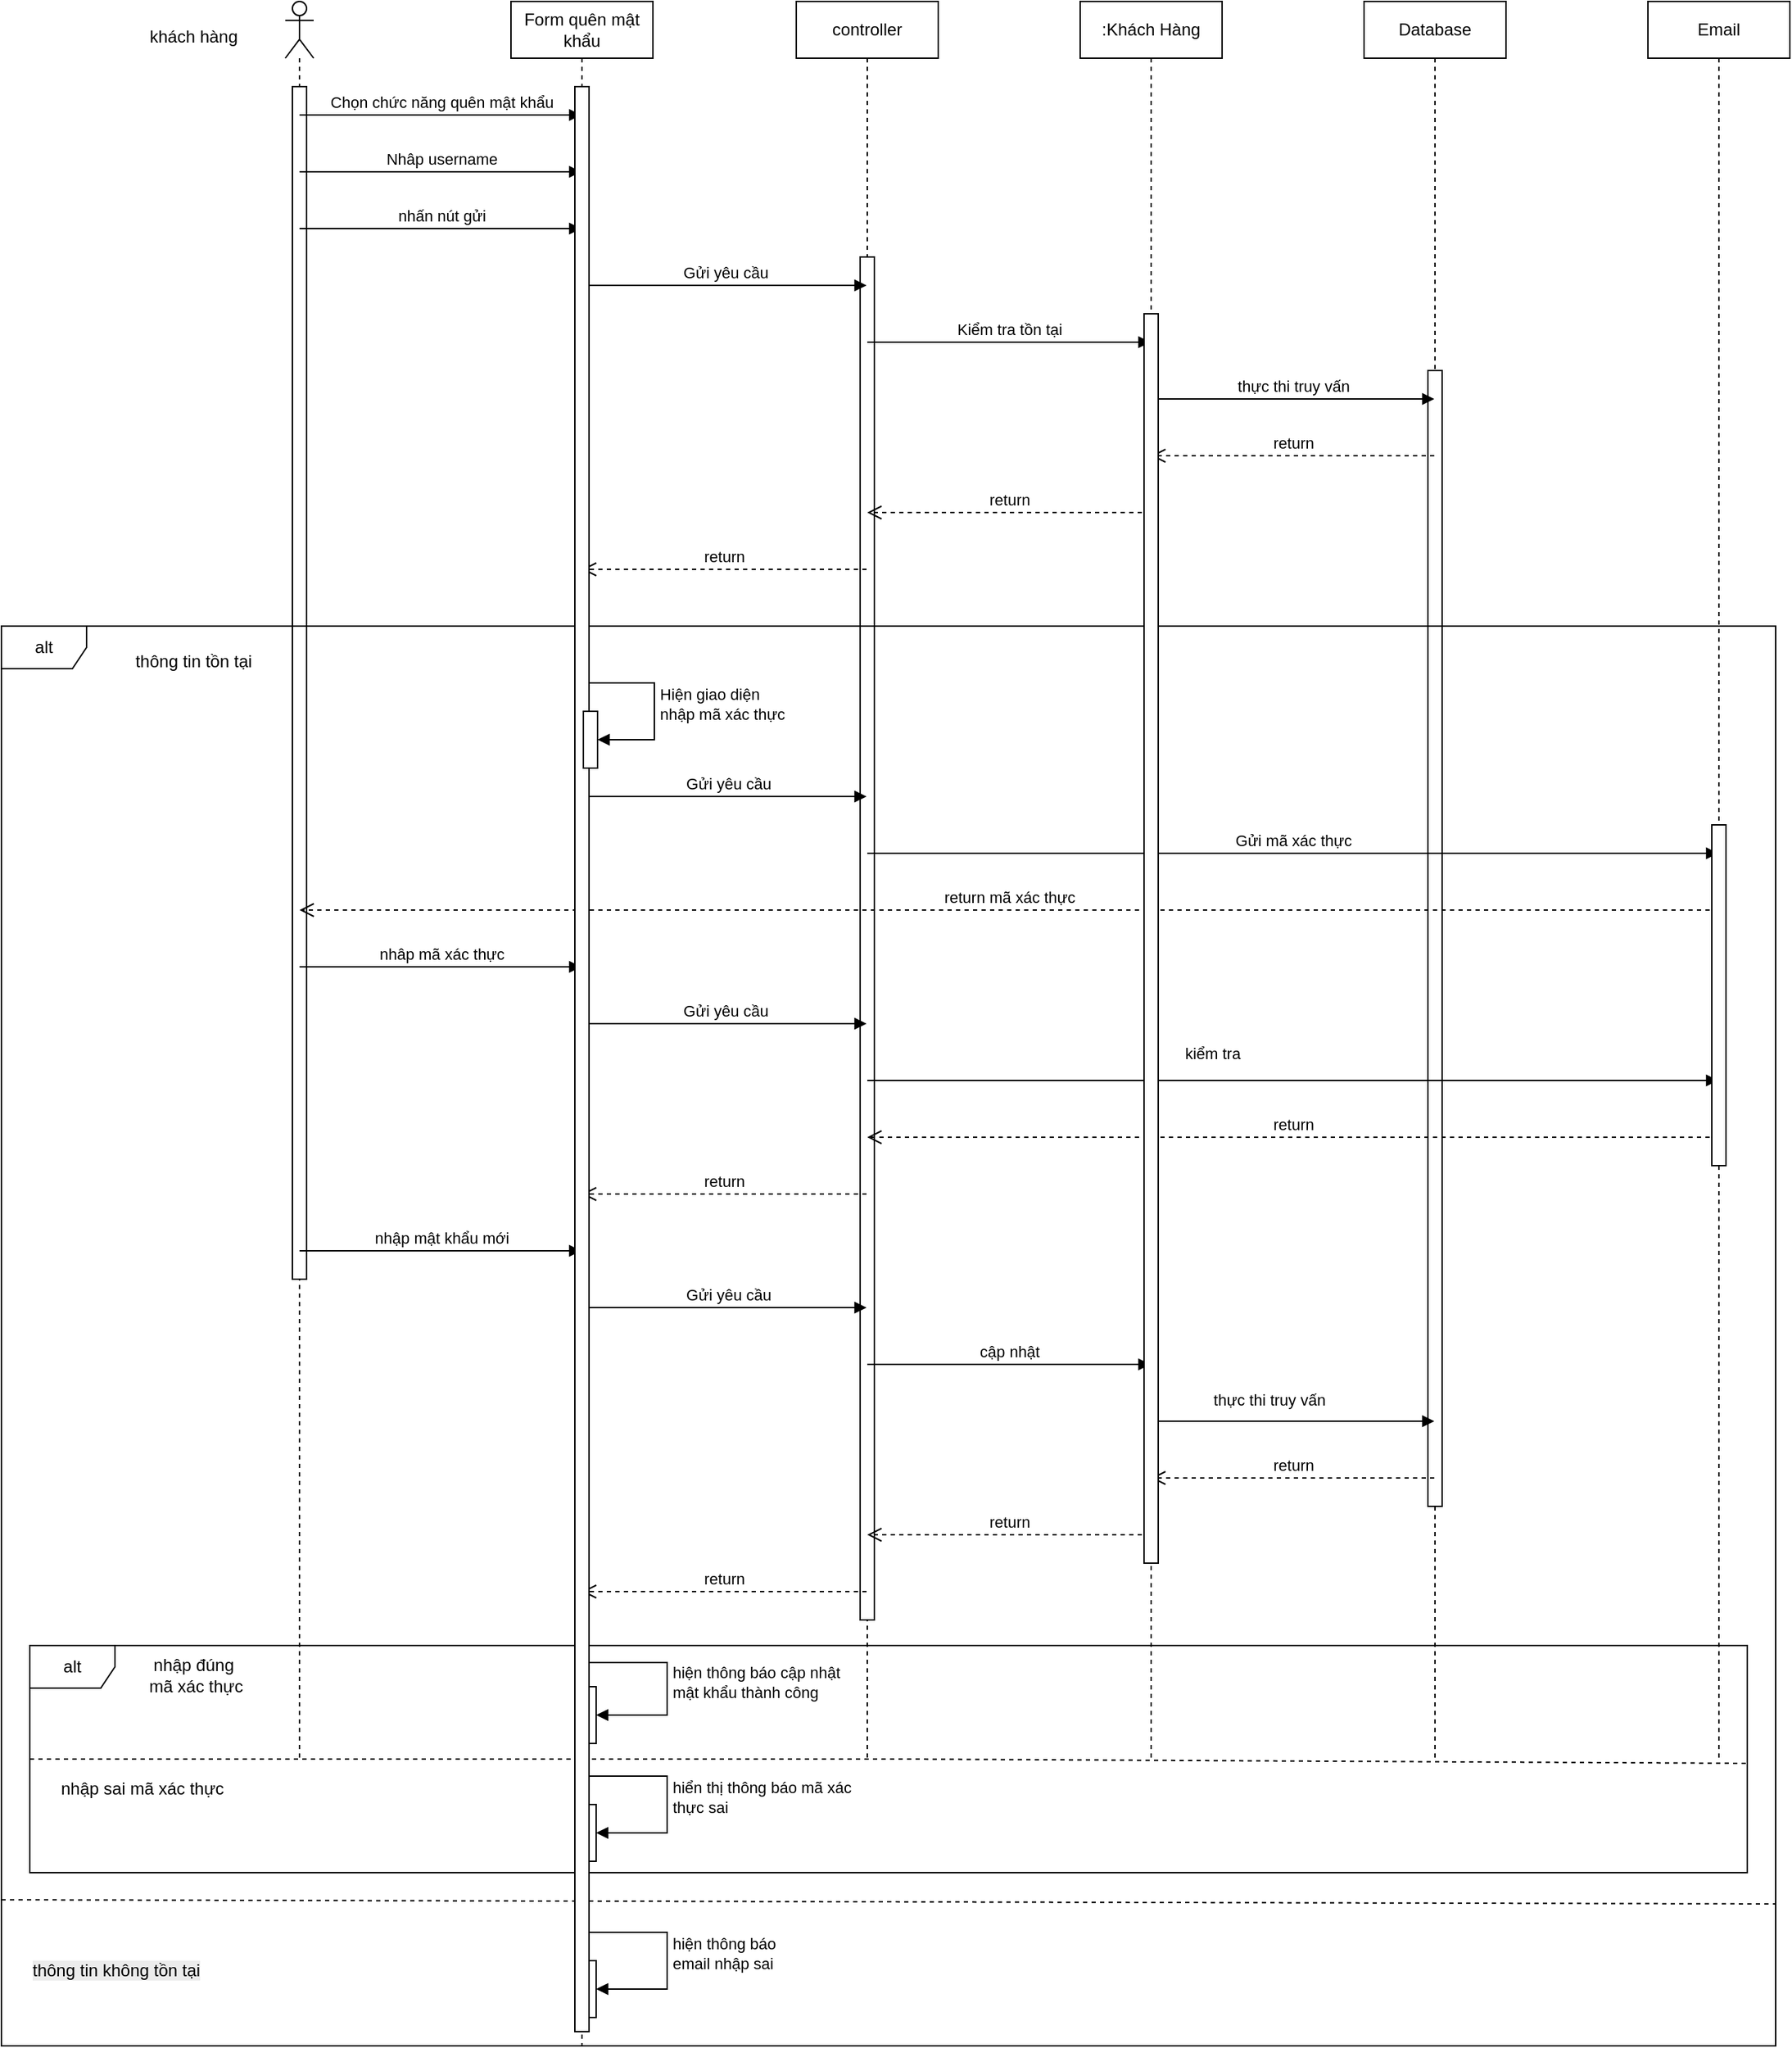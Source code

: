 <mxfile version="26.2.2">
  <diagram name="Page-1" id="syJIYW2bs6vogzkC_fHn">
    <mxGraphModel dx="3793" dy="2846" grid="1" gridSize="10" guides="1" tooltips="1" connect="1" arrows="1" fold="1" page="1" pageScale="1" pageWidth="850" pageHeight="1100" math="0" shadow="0">
      <root>
        <mxCell id="0" />
        <mxCell id="1" parent="0" />
        <mxCell id="UJzDAcCzFmksDbg4WFvt-1" value="Form quên mật khẩu" style="shape=umlLifeline;perimeter=lifelinePerimeter;whiteSpace=wrap;html=1;container=1;dropTarget=0;collapsible=0;recursiveResize=0;outlineConnect=0;portConstraint=eastwest;newEdgeStyle={&quot;curved&quot;:0,&quot;rounded&quot;:0};" parent="1" vertex="1">
          <mxGeometry x="-51" y="-40" width="100" height="1440" as="geometry" />
        </mxCell>
        <mxCell id="UJzDAcCzFmksDbg4WFvt-2" value=":Khách Hàng" style="shape=umlLifeline;perimeter=lifelinePerimeter;whiteSpace=wrap;html=1;container=1;dropTarget=0;collapsible=0;recursiveResize=0;outlineConnect=0;portConstraint=eastwest;newEdgeStyle={&quot;curved&quot;:0,&quot;rounded&quot;:0};" parent="1" vertex="1">
          <mxGeometry x="350" y="-40" width="100" height="1240" as="geometry" />
        </mxCell>
        <mxCell id="UJzDAcCzFmksDbg4WFvt-3" value="controller" style="shape=umlLifeline;perimeter=lifelinePerimeter;whiteSpace=wrap;html=1;container=1;dropTarget=0;collapsible=0;recursiveResize=0;outlineConnect=0;portConstraint=eastwest;newEdgeStyle={&quot;curved&quot;:0,&quot;rounded&quot;:0};" parent="1" vertex="1">
          <mxGeometry x="150" y="-40" width="100" height="1240" as="geometry" />
        </mxCell>
        <mxCell id="Y9079R9nerFKjN1x_bQ0-10" value="" style="html=1;points=[[0,0,0,0,5],[0,1,0,0,-5],[1,0,0,0,5],[1,1,0,0,-5]];perimeter=orthogonalPerimeter;outlineConnect=0;targetShapes=umlLifeline;portConstraint=eastwest;newEdgeStyle={&quot;curved&quot;:0,&quot;rounded&quot;:0};" vertex="1" parent="UJzDAcCzFmksDbg4WFvt-3">
          <mxGeometry x="45" y="180" width="10" height="960" as="geometry" />
        </mxCell>
        <mxCell id="UJzDAcCzFmksDbg4WFvt-4" value="Database" style="shape=umlLifeline;perimeter=lifelinePerimeter;whiteSpace=wrap;html=1;container=1;dropTarget=0;collapsible=0;recursiveResize=0;outlineConnect=0;portConstraint=eastwest;newEdgeStyle={&quot;curved&quot;:0,&quot;rounded&quot;:0};" parent="1" vertex="1">
          <mxGeometry x="550" y="-40" width="100" height="1240" as="geometry" />
        </mxCell>
        <mxCell id="Y9079R9nerFKjN1x_bQ0-12" value="" style="html=1;points=[[0,0,0,0,5],[0,1,0,0,-5],[1,0,0,0,5],[1,1,0,0,-5]];perimeter=orthogonalPerimeter;outlineConnect=0;targetShapes=umlLifeline;portConstraint=eastwest;newEdgeStyle={&quot;curved&quot;:0,&quot;rounded&quot;:0};" vertex="1" parent="UJzDAcCzFmksDbg4WFvt-4">
          <mxGeometry x="45" y="260" width="10" height="800" as="geometry" />
        </mxCell>
        <mxCell id="UJzDAcCzFmksDbg4WFvt-5" value="Email" style="shape=umlLifeline;perimeter=lifelinePerimeter;whiteSpace=wrap;html=1;container=1;dropTarget=0;collapsible=0;recursiveResize=0;outlineConnect=0;portConstraint=eastwest;newEdgeStyle={&quot;curved&quot;:0,&quot;rounded&quot;:0};" parent="1" vertex="1">
          <mxGeometry x="750" y="-40" width="100" height="1240" as="geometry" />
        </mxCell>
        <mxCell id="UJzDAcCzFmksDbg4WFvt-6" value="" style="shape=umlLifeline;perimeter=lifelinePerimeter;whiteSpace=wrap;html=1;container=1;dropTarget=0;collapsible=0;recursiveResize=0;outlineConnect=0;portConstraint=eastwest;newEdgeStyle={&quot;curved&quot;:0,&quot;rounded&quot;:0};participant=umlActor;" parent="1" vertex="1">
          <mxGeometry x="-210" y="-40" width="20" height="1240" as="geometry" />
        </mxCell>
        <mxCell id="Y9079R9nerFKjN1x_bQ0-9" value="" style="html=1;points=[[0,0,0,0,5],[0,1,0,0,-5],[1,0,0,0,5],[1,1,0,0,-5]];perimeter=orthogonalPerimeter;outlineConnect=0;targetShapes=umlLifeline;portConstraint=eastwest;newEdgeStyle={&quot;curved&quot;:0,&quot;rounded&quot;:0};" vertex="1" parent="UJzDAcCzFmksDbg4WFvt-6">
          <mxGeometry x="5" y="60" width="10" height="840" as="geometry" />
        </mxCell>
        <mxCell id="UJzDAcCzFmksDbg4WFvt-8" value="Nhâp username" style="html=1;verticalAlign=bottom;endArrow=block;curved=0;rounded=0;" parent="1" target="UJzDAcCzFmksDbg4WFvt-1" edge="1" source="UJzDAcCzFmksDbg4WFvt-6">
          <mxGeometry width="80" relative="1" as="geometry">
            <mxPoint x="-210" y="120" as="sourcePoint" />
            <mxPoint x="-130" y="120" as="targetPoint" />
            <Array as="points">
              <mxPoint x="-150" y="80" />
              <mxPoint x="-90" y="80" />
            </Array>
          </mxGeometry>
        </mxCell>
        <mxCell id="UJzDAcCzFmksDbg4WFvt-9" value="nhấn nút gửi" style="html=1;verticalAlign=bottom;endArrow=block;curved=0;rounded=0;" parent="1" edge="1" target="UJzDAcCzFmksDbg4WFvt-1" source="UJzDAcCzFmksDbg4WFvt-6">
          <mxGeometry width="80" relative="1" as="geometry">
            <mxPoint x="-205" y="161" as="sourcePoint" />
            <mxPoint x="9.5" y="161" as="targetPoint" />
            <Array as="points">
              <mxPoint x="-120" y="120" />
            </Array>
          </mxGeometry>
        </mxCell>
        <mxCell id="UJzDAcCzFmksDbg4WFvt-11" value="alt" style="shape=umlFrame;whiteSpace=wrap;html=1;pointerEvents=0;" parent="1" vertex="1">
          <mxGeometry x="-410" y="400" width="1250" height="1000" as="geometry" />
        </mxCell>
        <mxCell id="UJzDAcCzFmksDbg4WFvt-16" value="Gửi yêu cầu" style="html=1;verticalAlign=bottom;endArrow=block;curved=0;rounded=0;" parent="1" edge="1" target="UJzDAcCzFmksDbg4WFvt-3" source="UJzDAcCzFmksDbg4WFvt-1">
          <mxGeometry width="80" relative="1" as="geometry">
            <mxPoint x="10" y="171" as="sourcePoint" />
            <mxPoint x="185" y="171" as="targetPoint" />
            <Array as="points">
              <mxPoint x="100" y="160" />
            </Array>
          </mxGeometry>
        </mxCell>
        <mxCell id="UJzDAcCzFmksDbg4WFvt-17" value="Kiểm tra tồn tại" style="html=1;verticalAlign=bottom;endArrow=block;curved=0;rounded=0;" parent="1" edge="1" target="UJzDAcCzFmksDbg4WFvt-2" source="UJzDAcCzFmksDbg4WFvt-3">
          <mxGeometry width="80" relative="1" as="geometry">
            <mxPoint x="195" y="181" as="sourcePoint" />
            <mxPoint x="380" y="181" as="targetPoint" />
            <Array as="points">
              <mxPoint x="290" y="200" />
            </Array>
          </mxGeometry>
        </mxCell>
        <mxCell id="UJzDAcCzFmksDbg4WFvt-18" value="thực thi truy vấn" style="html=1;verticalAlign=bottom;endArrow=block;curved=0;rounded=0;" parent="1" edge="1" target="UJzDAcCzFmksDbg4WFvt-4" source="UJzDAcCzFmksDbg4WFvt-2">
          <mxGeometry width="80" relative="1" as="geometry">
            <mxPoint x="380" y="190" as="sourcePoint" />
            <mxPoint x="555" y="190" as="targetPoint" />
            <Array as="points">
              <mxPoint x="470" y="240" />
            </Array>
          </mxGeometry>
        </mxCell>
        <mxCell id="UJzDAcCzFmksDbg4WFvt-19" value="return" style="html=1;verticalAlign=bottom;endArrow=open;dashed=1;endSize=8;curved=0;rounded=0;" parent="1" edge="1" target="UJzDAcCzFmksDbg4WFvt-2" source="UJzDAcCzFmksDbg4WFvt-4">
          <mxGeometry relative="1" as="geometry">
            <mxPoint x="554" y="230" as="sourcePoint" />
            <mxPoint x="383.071" y="230" as="targetPoint" />
            <Array as="points">
              <mxPoint x="470" y="280" />
            </Array>
          </mxGeometry>
        </mxCell>
        <mxCell id="UJzDAcCzFmksDbg4WFvt-20" value="return" style="html=1;verticalAlign=bottom;endArrow=open;dashed=1;endSize=8;curved=0;rounded=0;" parent="1" edge="1" target="UJzDAcCzFmksDbg4WFvt-3" source="UJzDAcCzFmksDbg4WFvt-2">
          <mxGeometry relative="1" as="geometry">
            <mxPoint x="399.5" y="1033" as="sourcePoint" />
            <mxPoint x="198.5" y="1033" as="targetPoint" />
            <Array as="points">
              <mxPoint x="290" y="1040" />
            </Array>
          </mxGeometry>
        </mxCell>
        <mxCell id="UJzDAcCzFmksDbg4WFvt-22" value="alt" style="shape=umlFrame;whiteSpace=wrap;html=1;pointerEvents=0;" parent="1" vertex="1">
          <mxGeometry x="-390" y="1118" width="1210" height="160" as="geometry" />
        </mxCell>
        <mxCell id="UJzDAcCzFmksDbg4WFvt-23" value="thông tin tồn tại" style="text;html=1;align=center;verticalAlign=middle;resizable=0;points=[];autosize=1;strokeColor=none;fillColor=none;" parent="1" vertex="1">
          <mxGeometry x="-330" y="410" width="110" height="30" as="geometry" />
        </mxCell>
        <mxCell id="UJzDAcCzFmksDbg4WFvt-24" value="" style="endArrow=none;dashed=1;html=1;rounded=0;exitX=0;exitY=0.561;exitDx=0;exitDy=0;exitPerimeter=0;" parent="1" edge="1">
          <mxGeometry width="50" height="50" relative="1" as="geometry">
            <mxPoint x="-410" y="1297.09" as="sourcePoint" />
            <mxPoint x="840" y="1300" as="targetPoint" />
            <Array as="points" />
          </mxGeometry>
        </mxCell>
        <mxCell id="UJzDAcCzFmksDbg4WFvt-26" value="Gửi mã xác thực" style="html=1;verticalAlign=bottom;endArrow=block;curved=0;rounded=0;" parent="1" edge="1" target="UJzDAcCzFmksDbg4WFvt-5" source="UJzDAcCzFmksDbg4WFvt-3">
          <mxGeometry width="80" relative="1" as="geometry">
            <mxPoint x="190" y="522" as="sourcePoint" />
            <mxPoint x="745" y="522" as="targetPoint" />
            <Array as="points">
              <mxPoint x="470" y="560" />
            </Array>
          </mxGeometry>
        </mxCell>
        <mxCell id="UJzDAcCzFmksDbg4WFvt-27" value="" style="endArrow=none;dashed=1;html=1;rounded=0;" parent="1" edge="1">
          <mxGeometry width="50" height="50" relative="1" as="geometry">
            <mxPoint x="-390" y="1198" as="sourcePoint" />
            <mxPoint x="820" y="1201" as="targetPoint" />
            <Array as="points">
              <mxPoint x="230" y="1198" />
            </Array>
          </mxGeometry>
        </mxCell>
        <mxCell id="UJzDAcCzFmksDbg4WFvt-29" value="return mã xác thực" style="html=1;verticalAlign=bottom;endArrow=open;dashed=1;endSize=8;curved=0;rounded=0;" parent="1" target="UJzDAcCzFmksDbg4WFvt-6" edge="1" source="UJzDAcCzFmksDbg4WFvt-5">
          <mxGeometry relative="1" as="geometry">
            <mxPoint x="745" y="560" as="sourcePoint" />
            <mxPoint x="-211.167" y="560" as="targetPoint" />
            <Array as="points">
              <mxPoint x="270" y="600" />
            </Array>
          </mxGeometry>
        </mxCell>
        <mxCell id="UJzDAcCzFmksDbg4WFvt-30" value="nhâp mã xác thực" style="html=1;verticalAlign=bottom;endArrow=block;curved=0;rounded=0;" parent="1" edge="1" target="UJzDAcCzFmksDbg4WFvt-1" source="UJzDAcCzFmksDbg4WFvt-6">
          <mxGeometry width="80" relative="1" as="geometry">
            <mxPoint x="-210.929" y="657" as="sourcePoint" />
            <mxPoint x="9.5" y="657" as="targetPoint" />
            <Array as="points">
              <mxPoint x="-100" y="640" />
            </Array>
          </mxGeometry>
        </mxCell>
        <mxCell id="UJzDAcCzFmksDbg4WFvt-31" value="kiểm tra" style="html=1;verticalAlign=bottom;endArrow=block;curved=0;rounded=0;" parent="1" edge="1" target="UJzDAcCzFmksDbg4WFvt-5" source="UJzDAcCzFmksDbg4WFvt-3">
          <mxGeometry x="-0.189" y="10" width="80" relative="1" as="geometry">
            <mxPoint x="191" y="677" as="sourcePoint" />
            <mxPoint x="750.5" y="677" as="targetPoint" />
            <mxPoint as="offset" />
            <Array as="points">
              <mxPoint x="470" y="720" />
            </Array>
          </mxGeometry>
        </mxCell>
        <mxCell id="UJzDAcCzFmksDbg4WFvt-32" value="return" style="html=1;verticalAlign=bottom;endArrow=open;dashed=1;endSize=8;curved=0;rounded=0;" parent="1" source="UJzDAcCzFmksDbg4WFvt-5" edge="1" target="UJzDAcCzFmksDbg4WFvt-3">
          <mxGeometry relative="1" as="geometry">
            <mxPoint x="749.5" y="700" as="sourcePoint" />
            <mxPoint x="190" y="700" as="targetPoint" />
            <Array as="points">
              <mxPoint x="470" y="760" />
            </Array>
          </mxGeometry>
        </mxCell>
        <mxCell id="UJzDAcCzFmksDbg4WFvt-33" value="return" style="html=1;verticalAlign=bottom;endArrow=open;dashed=1;endSize=8;curved=0;rounded=0;" parent="1" edge="1" target="UJzDAcCzFmksDbg4WFvt-1" source="UJzDAcCzFmksDbg4WFvt-3">
          <mxGeometry relative="1" as="geometry">
            <mxPoint x="190" y="715" as="sourcePoint" />
            <mxPoint x="9.071" y="715" as="targetPoint" />
            <Array as="points">
              <mxPoint x="90" y="800" />
            </Array>
          </mxGeometry>
        </mxCell>
        <mxCell id="UJzDAcCzFmksDbg4WFvt-34" value="nhập mật khẩu mới" style="html=1;verticalAlign=bottom;endArrow=block;curved=0;rounded=0;" parent="1" edge="1" target="UJzDAcCzFmksDbg4WFvt-1" source="UJzDAcCzFmksDbg4WFvt-6">
          <mxGeometry width="80" relative="1" as="geometry">
            <mxPoint x="-201.5" y="913" as="sourcePoint" />
            <mxPoint x="-1.5" y="913" as="targetPoint" />
            <Array as="points">
              <mxPoint x="-100" y="840" />
            </Array>
          </mxGeometry>
        </mxCell>
        <mxCell id="UJzDAcCzFmksDbg4WFvt-35" value="nhập đúng&lt;div&gt;&amp;nbsp;mã xác thực&lt;/div&gt;" style="text;html=1;align=center;verticalAlign=middle;resizable=0;points=[];autosize=1;strokeColor=none;fillColor=none;" parent="1" vertex="1">
          <mxGeometry x="-320" y="1119" width="90" height="40" as="geometry" />
        </mxCell>
        <mxCell id="UJzDAcCzFmksDbg4WFvt-37" value="Gửi yêu cầu" style="html=1;verticalAlign=bottom;endArrow=block;curved=0;rounded=0;" parent="1" edge="1" target="UJzDAcCzFmksDbg4WFvt-3" source="Y9079R9nerFKjN1x_bQ0-3">
          <mxGeometry width="80" relative="1" as="geometry">
            <mxPoint x="10" y="912.38" as="sourcePoint" />
            <mxPoint x="190" y="912" as="targetPoint" />
            <Array as="points">
              <mxPoint x="100" y="880" />
            </Array>
          </mxGeometry>
        </mxCell>
        <mxCell id="UJzDAcCzFmksDbg4WFvt-39" value="cập nhật" style="html=1;verticalAlign=bottom;endArrow=block;curved=0;rounded=0;" parent="1" edge="1" target="UJzDAcCzFmksDbg4WFvt-2" source="UJzDAcCzFmksDbg4WFvt-3">
          <mxGeometry width="80" relative="1" as="geometry">
            <mxPoint x="198.5" y="913" as="sourcePoint" />
            <mxPoint x="399.5" y="913" as="targetPoint" />
            <Array as="points">
              <mxPoint x="320" y="920" />
            </Array>
          </mxGeometry>
        </mxCell>
        <mxCell id="UJzDAcCzFmksDbg4WFvt-40" value="thực thi truy vấn" style="html=1;verticalAlign=bottom;endArrow=block;curved=0;rounded=0;" parent="1" edge="1" target="UJzDAcCzFmksDbg4WFvt-4" source="UJzDAcCzFmksDbg4WFvt-2">
          <mxGeometry x="-0.175" y="6" width="80" relative="1" as="geometry">
            <mxPoint x="398.5" y="953" as="sourcePoint" />
            <mxPoint x="599.5" y="953" as="targetPoint" />
            <Array as="points">
              <mxPoint x="550" y="960" />
            </Array>
            <mxPoint as="offset" />
          </mxGeometry>
        </mxCell>
        <mxCell id="UJzDAcCzFmksDbg4WFvt-41" value="return" style="html=1;verticalAlign=bottom;endArrow=open;dashed=1;endSize=8;curved=0;rounded=0;" parent="1" edge="1" target="UJzDAcCzFmksDbg4WFvt-2" source="UJzDAcCzFmksDbg4WFvt-4">
          <mxGeometry relative="1" as="geometry">
            <mxPoint x="599.5" y="993" as="sourcePoint" />
            <mxPoint x="398.5" y="993" as="targetPoint" />
            <Array as="points">
              <mxPoint x="500" y="1000" />
            </Array>
          </mxGeometry>
        </mxCell>
        <mxCell id="UJzDAcCzFmksDbg4WFvt-42" value="return" style="html=1;verticalAlign=bottom;endArrow=open;dashed=1;endSize=8;curved=0;rounded=0;" parent="1" edge="1" target="UJzDAcCzFmksDbg4WFvt-3" source="UJzDAcCzFmksDbg4WFvt-2">
          <mxGeometry relative="1" as="geometry">
            <mxPoint x="375" y="240" as="sourcePoint" />
            <mxPoint x="185" y="240" as="targetPoint" />
            <Array as="points">
              <mxPoint x="270" y="320" />
            </Array>
          </mxGeometry>
        </mxCell>
        <mxCell id="UJzDAcCzFmksDbg4WFvt-43" value="return" style="html=1;verticalAlign=bottom;endArrow=open;dashed=1;endSize=8;curved=0;rounded=0;" parent="1" edge="1" target="UJzDAcCzFmksDbg4WFvt-1" source="UJzDAcCzFmksDbg4WFvt-3">
          <mxGeometry relative="1" as="geometry">
            <mxPoint x="199.5" y="1073" as="sourcePoint" />
            <mxPoint x="-2.5" y="1073" as="targetPoint" />
            <Array as="points">
              <mxPoint x="100" y="1080" />
            </Array>
          </mxGeometry>
        </mxCell>
        <mxCell id="UJzDAcCzFmksDbg4WFvt-47" value="&lt;div style=&quot;text-align: center;&quot;&gt;&lt;span style=&quot;background-color: transparent; color: light-dark(rgb(0, 0, 0), rgb(255, 255, 255)); text-wrap-mode: nowrap;&quot;&gt;nhập sai mã xác thực&lt;/span&gt;&lt;/div&gt;" style="text;whiteSpace=wrap;html=1;" parent="1" vertex="1">
          <mxGeometry x="-370" y="1205" width="120" height="50" as="geometry" />
        </mxCell>
        <mxCell id="UJzDAcCzFmksDbg4WFvt-50" value="&lt;span style=&quot;color: rgb(0, 0, 0); font-family: Helvetica; font-size: 12px; font-style: normal; font-variant-ligatures: normal; font-variant-caps: normal; font-weight: 400; letter-spacing: normal; orphans: 2; text-align: center; text-indent: 0px; text-transform: none; widows: 2; word-spacing: 0px; -webkit-text-stroke-width: 0px; white-space: nowrap; background-color: rgb(236, 236, 236); text-decoration-thickness: initial; text-decoration-style: initial; text-decoration-color: initial; float: none; display: inline !important;&quot;&gt;thông tin không tồn tại&lt;/span&gt;" style="text;whiteSpace=wrap;html=1;" parent="1" vertex="1">
          <mxGeometry x="-390" y="1333" width="140" height="40" as="geometry" />
        </mxCell>
        <mxCell id="UJzDAcCzFmksDbg4WFvt-51" value="khách hàng" style="text;html=1;align=center;verticalAlign=middle;resizable=0;points=[];autosize=1;strokeColor=none;fillColor=none;" parent="1" vertex="1">
          <mxGeometry x="-320" y="-30" width="90" height="30" as="geometry" />
        </mxCell>
        <mxCell id="3TrWQpD0Z_cgmR5mw5xT-1" value="Gửi yêu cầu" style="html=1;verticalAlign=bottom;endArrow=block;curved=0;rounded=0;" parent="1" edge="1" target="UJzDAcCzFmksDbg4WFvt-3" source="Y9079R9nerFKjN1x_bQ0-3">
          <mxGeometry width="80" relative="1" as="geometry">
            <mxPoint x="12.5" y="540" as="sourcePoint" />
            <mxPoint x="187.5" y="540" as="targetPoint" />
            <Array as="points">
              <mxPoint x="90" y="520" />
            </Array>
          </mxGeometry>
        </mxCell>
        <mxCell id="3TrWQpD0Z_cgmR5mw5xT-3" value="Hiện giao diện&lt;div&gt;nhập mã xác thực&lt;/div&gt;" style="html=1;align=left;spacingLeft=2;endArrow=block;rounded=0;edgeStyle=orthogonalEdgeStyle;curved=0;rounded=0;" parent="1" edge="1" target="Y9079R9nerFKjN1x_bQ0-8" source="UJzDAcCzFmksDbg4WFvt-1">
          <mxGeometry relative="1" as="geometry">
            <mxPoint x="-2.214" y="440.0" as="sourcePoint" />
            <Array as="points">
              <mxPoint x="50" y="440" />
              <mxPoint x="50" y="480" />
            </Array>
            <mxPoint x="9" y="480" as="targetPoint" />
          </mxGeometry>
        </mxCell>
        <mxCell id="3TrWQpD0Z_cgmR5mw5xT-4" value="Gửi yêu cầu" style="html=1;verticalAlign=bottom;endArrow=block;curved=0;rounded=0;" parent="1" edge="1" target="UJzDAcCzFmksDbg4WFvt-3" source="UJzDAcCzFmksDbg4WFvt-1">
          <mxGeometry width="80" relative="1" as="geometry">
            <mxPoint x="11" y="666" as="sourcePoint" />
            <mxPoint x="186" y="666" as="targetPoint" />
            <Array as="points">
              <mxPoint x="90" y="680" />
            </Array>
          </mxGeometry>
        </mxCell>
        <mxCell id="3TrWQpD0Z_cgmR5mw5xT-5" value="return" style="html=1;verticalAlign=bottom;endArrow=open;dashed=1;endSize=8;curved=0;rounded=0;" parent="1" edge="1" target="UJzDAcCzFmksDbg4WFvt-1" source="UJzDAcCzFmksDbg4WFvt-3">
          <mxGeometry relative="1" as="geometry">
            <mxPoint x="195" y="250" as="sourcePoint" />
            <mxPoint x="10" y="250" as="targetPoint" />
            <Array as="points">
              <mxPoint x="90" y="360" />
            </Array>
          </mxGeometry>
        </mxCell>
        <mxCell id="3TrWQpD0Z_cgmR5mw5xT-8" value="" style="html=1;points=[[0,0,0,0,5],[0,1,0,0,-5],[1,0,0,0,5],[1,1,0,0,-5]];perimeter=orthogonalPerimeter;outlineConnect=0;targetShapes=umlLifeline;portConstraint=eastwest;newEdgeStyle={&quot;curved&quot;:0,&quot;rounded&quot;:0};" parent="1" vertex="1">
          <mxGeometry x="-1" y="1147" width="10" height="40" as="geometry" />
        </mxCell>
        <mxCell id="3TrWQpD0Z_cgmR5mw5xT-9" value="hiện thông báo cập nhật&lt;div&gt;mật khẩu thành công&lt;/div&gt;" style="html=1;align=left;spacingLeft=2;endArrow=block;rounded=0;edgeStyle=orthogonalEdgeStyle;curved=0;rounded=0;" parent="1" edge="1" target="3TrWQpD0Z_cgmR5mw5xT-8" source="UJzDAcCzFmksDbg4WFvt-1">
          <mxGeometry relative="1" as="geometry">
            <mxPoint x="-1.5" y="1125" as="sourcePoint" />
            <Array as="points">
              <mxPoint x="59" y="1130" />
              <mxPoint x="59" y="1167" />
            </Array>
            <mxPoint x="6" y="1157" as="targetPoint" />
          </mxGeometry>
        </mxCell>
        <mxCell id="3TrWQpD0Z_cgmR5mw5xT-11" value="" style="html=1;points=[[0,0,0,0,5],[0,1,0,0,-5],[1,0,0,0,5],[1,1,0,0,-5]];perimeter=orthogonalPerimeter;outlineConnect=0;targetShapes=umlLifeline;portConstraint=eastwest;newEdgeStyle={&quot;curved&quot;:0,&quot;rounded&quot;:0};" parent="1" vertex="1">
          <mxGeometry x="-1" y="1230" width="10" height="40" as="geometry" />
        </mxCell>
        <mxCell id="3TrWQpD0Z_cgmR5mw5xT-12" value="hiển thị thông báo mã xác&amp;nbsp;&lt;div&gt;thực sai&lt;/div&gt;" style="html=1;align=left;spacingLeft=2;endArrow=block;rounded=0;edgeStyle=orthogonalEdgeStyle;curved=0;rounded=0;" parent="1" edge="1" target="3TrWQpD0Z_cgmR5mw5xT-11" source="UJzDAcCzFmksDbg4WFvt-1">
          <mxGeometry relative="1" as="geometry">
            <mxPoint x="-1.5" y="1205" as="sourcePoint" />
            <Array as="points">
              <mxPoint x="59" y="1210" />
              <mxPoint x="59" y="1250" />
            </Array>
            <mxPoint x="6" y="1238" as="targetPoint" />
          </mxGeometry>
        </mxCell>
        <mxCell id="3TrWQpD0Z_cgmR5mw5xT-13" value="" style="html=1;points=[[0,0,0,0,5],[0,1,0,0,-5],[1,0,0,0,5],[1,1,0,0,-5]];perimeter=orthogonalPerimeter;outlineConnect=0;targetShapes=umlLifeline;portConstraint=eastwest;newEdgeStyle={&quot;curved&quot;:0,&quot;rounded&quot;:0};" parent="1" vertex="1">
          <mxGeometry x="-1" y="1340" width="10" height="40" as="geometry" />
        </mxCell>
        <mxCell id="3TrWQpD0Z_cgmR5mw5xT-14" value="hiện thông báo&amp;nbsp;&lt;div&gt;email nhập sai&lt;/div&gt;" style="html=1;align=left;spacingLeft=2;endArrow=block;rounded=0;edgeStyle=orthogonalEdgeStyle;curved=0;rounded=0;" parent="1" edge="1" target="3TrWQpD0Z_cgmR5mw5xT-13" source="UJzDAcCzFmksDbg4WFvt-1">
          <mxGeometry relative="1" as="geometry">
            <mxPoint x="1" y="1313" as="sourcePoint" />
            <Array as="points">
              <mxPoint x="59" y="1320" />
              <mxPoint x="59" y="1360" />
            </Array>
            <mxPoint x="6" y="1343" as="targetPoint" />
          </mxGeometry>
        </mxCell>
        <mxCell id="Y9079R9nerFKjN1x_bQ0-1" value="Chọn chức năng quên mật khẩu" style="html=1;verticalAlign=bottom;endArrow=block;curved=0;rounded=0;" edge="1" parent="1" source="UJzDAcCzFmksDbg4WFvt-6" target="UJzDAcCzFmksDbg4WFvt-1">
          <mxGeometry width="80" relative="1" as="geometry">
            <mxPoint x="-210" y="40" as="sourcePoint" />
            <mxPoint x="10" y="40" as="targetPoint" />
            <Array as="points">
              <mxPoint x="-100" y="40" />
            </Array>
          </mxGeometry>
        </mxCell>
        <mxCell id="Y9079R9nerFKjN1x_bQ0-2" value="" style="html=1;verticalAlign=bottom;endArrow=block;curved=0;rounded=0;" edge="1" parent="1" source="UJzDAcCzFmksDbg4WFvt-1" target="Y9079R9nerFKjN1x_bQ0-3">
          <mxGeometry width="80" relative="1" as="geometry">
            <mxPoint x="-1" y="880" as="sourcePoint" />
            <mxPoint x="200" y="880" as="targetPoint" />
            <Array as="points" />
          </mxGeometry>
        </mxCell>
        <mxCell id="Y9079R9nerFKjN1x_bQ0-7" value="" style="html=1;verticalAlign=bottom;endArrow=block;curved=0;rounded=0;" edge="1" parent="1" source="UJzDAcCzFmksDbg4WFvt-1" target="Y9079R9nerFKjN1x_bQ0-3">
          <mxGeometry width="80" relative="1" as="geometry">
            <mxPoint x="-1" y="520" as="sourcePoint" />
            <mxPoint x="200" y="520" as="targetPoint" />
            <Array as="points" />
          </mxGeometry>
        </mxCell>
        <mxCell id="Y9079R9nerFKjN1x_bQ0-3" value="" style="html=1;points=[[0,0,0,0,5],[0,1,0,0,-5],[1,0,0,0,5],[1,1,0,0,-5]];perimeter=orthogonalPerimeter;outlineConnect=0;targetShapes=umlLifeline;portConstraint=eastwest;newEdgeStyle={&quot;curved&quot;:0,&quot;rounded&quot;:0};flipH=0;flipV=0;" vertex="1" parent="1">
          <mxGeometry x="-6" y="20" width="10" height="1370" as="geometry" />
        </mxCell>
        <mxCell id="Y9079R9nerFKjN1x_bQ0-8" value="" style="html=1;points=[[0,0,0,0,5],[0,1,0,0,-5],[1,0,0,0,5],[1,1,0,0,-5]];perimeter=orthogonalPerimeter;outlineConnect=0;targetShapes=umlLifeline;portConstraint=eastwest;newEdgeStyle={&quot;curved&quot;:0,&quot;rounded&quot;:0};" vertex="1" parent="1">
          <mxGeometry y="460" width="10" height="40" as="geometry" />
        </mxCell>
        <mxCell id="Y9079R9nerFKjN1x_bQ0-11" value="" style="html=1;points=[[0,0,0,0,5],[0,1,0,0,-5],[1,0,0,0,5],[1,1,0,0,-5]];perimeter=orthogonalPerimeter;outlineConnect=0;targetShapes=umlLifeline;portConstraint=eastwest;newEdgeStyle={&quot;curved&quot;:0,&quot;rounded&quot;:0};" vertex="1" parent="1">
          <mxGeometry x="395" y="180" width="10" height="880" as="geometry" />
        </mxCell>
        <mxCell id="Y9079R9nerFKjN1x_bQ0-13" value="" style="html=1;points=[[0,0,0,0,5],[0,1,0,0,-5],[1,0,0,0,5],[1,1,0,0,-5]];perimeter=orthogonalPerimeter;outlineConnect=0;targetShapes=umlLifeline;portConstraint=eastwest;newEdgeStyle={&quot;curved&quot;:0,&quot;rounded&quot;:0};" vertex="1" parent="1">
          <mxGeometry x="795" y="540" width="10" height="240" as="geometry" />
        </mxCell>
      </root>
    </mxGraphModel>
  </diagram>
</mxfile>

